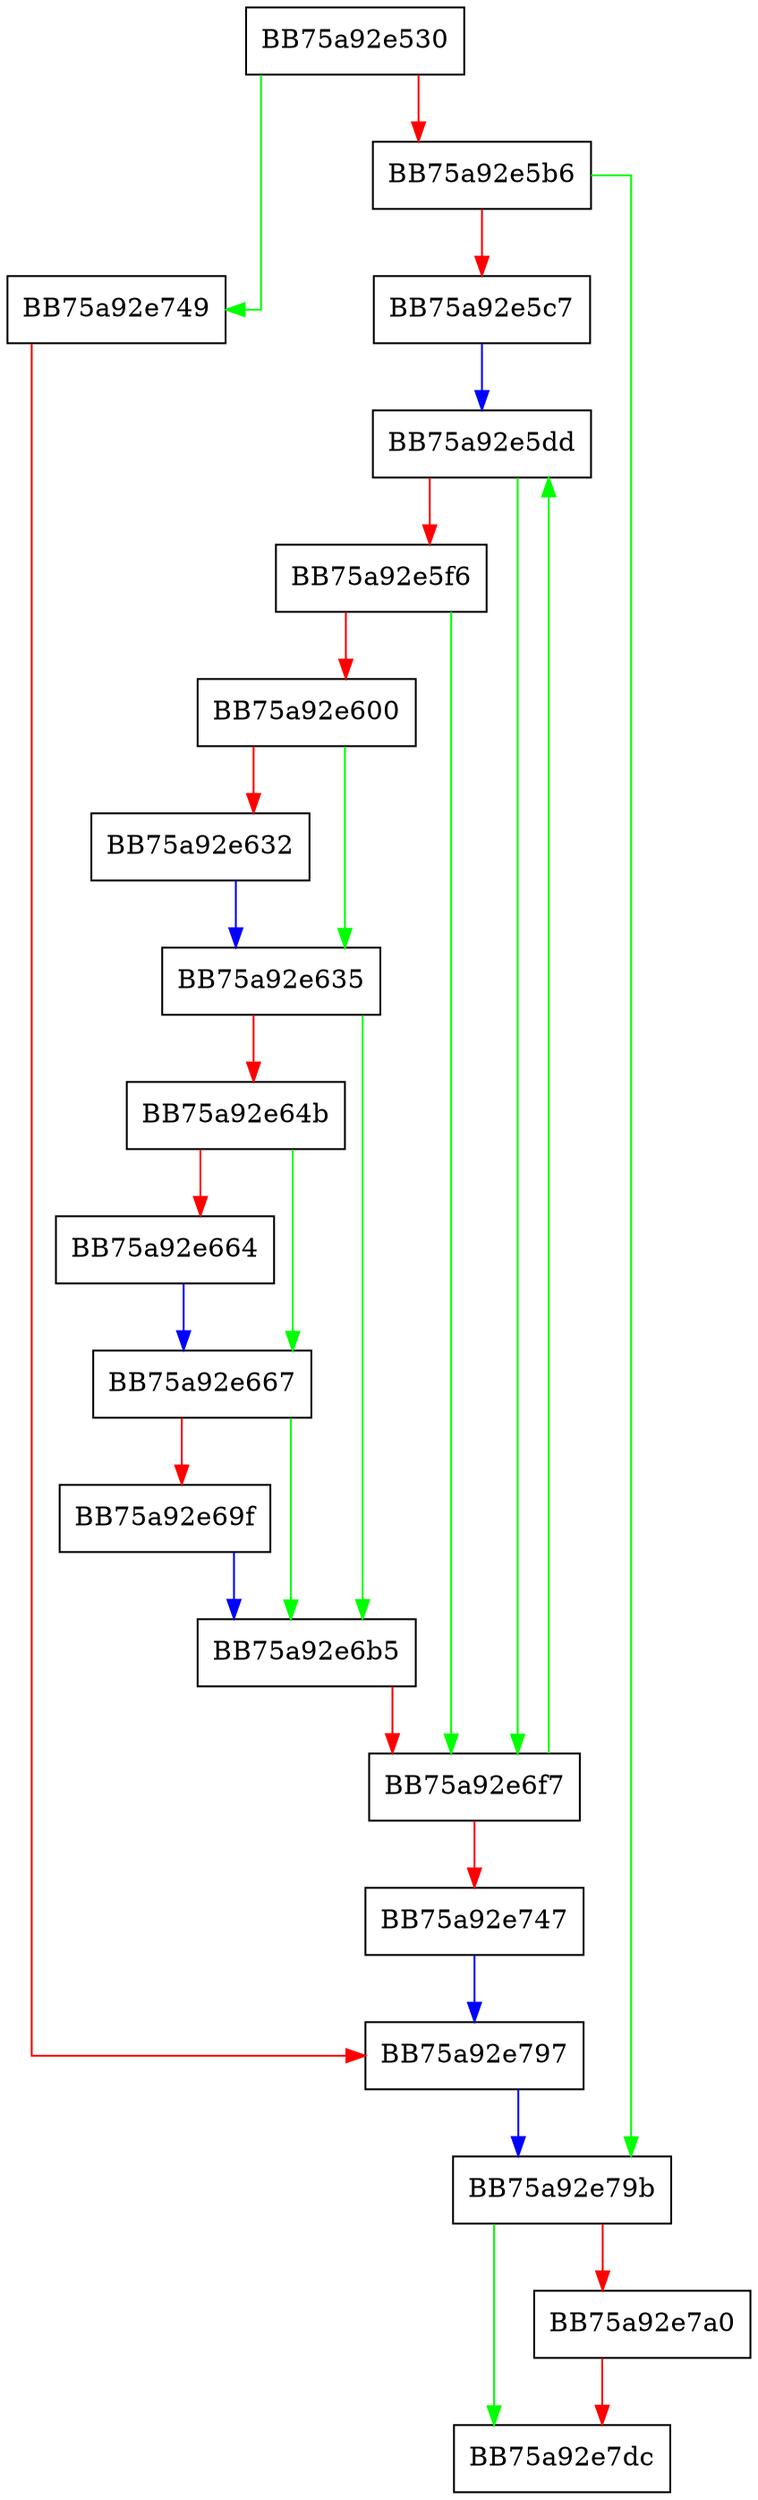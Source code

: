digraph _get_protected_folders {
  node [shape="box"];
  graph [splines=ortho];
  BB75a92e530 -> BB75a92e749 [color="green"];
  BB75a92e530 -> BB75a92e5b6 [color="red"];
  BB75a92e5b6 -> BB75a92e79b [color="green"];
  BB75a92e5b6 -> BB75a92e5c7 [color="red"];
  BB75a92e5c7 -> BB75a92e5dd [color="blue"];
  BB75a92e5dd -> BB75a92e6f7 [color="green"];
  BB75a92e5dd -> BB75a92e5f6 [color="red"];
  BB75a92e5f6 -> BB75a92e6f7 [color="green"];
  BB75a92e5f6 -> BB75a92e600 [color="red"];
  BB75a92e600 -> BB75a92e635 [color="green"];
  BB75a92e600 -> BB75a92e632 [color="red"];
  BB75a92e632 -> BB75a92e635 [color="blue"];
  BB75a92e635 -> BB75a92e6b5 [color="green"];
  BB75a92e635 -> BB75a92e64b [color="red"];
  BB75a92e64b -> BB75a92e667 [color="green"];
  BB75a92e64b -> BB75a92e664 [color="red"];
  BB75a92e664 -> BB75a92e667 [color="blue"];
  BB75a92e667 -> BB75a92e6b5 [color="green"];
  BB75a92e667 -> BB75a92e69f [color="red"];
  BB75a92e69f -> BB75a92e6b5 [color="blue"];
  BB75a92e6b5 -> BB75a92e6f7 [color="red"];
  BB75a92e6f7 -> BB75a92e5dd [color="green"];
  BB75a92e6f7 -> BB75a92e747 [color="red"];
  BB75a92e747 -> BB75a92e797 [color="blue"];
  BB75a92e749 -> BB75a92e797 [color="red"];
  BB75a92e797 -> BB75a92e79b [color="blue"];
  BB75a92e79b -> BB75a92e7dc [color="green"];
  BB75a92e79b -> BB75a92e7a0 [color="red"];
  BB75a92e7a0 -> BB75a92e7dc [color="red"];
}